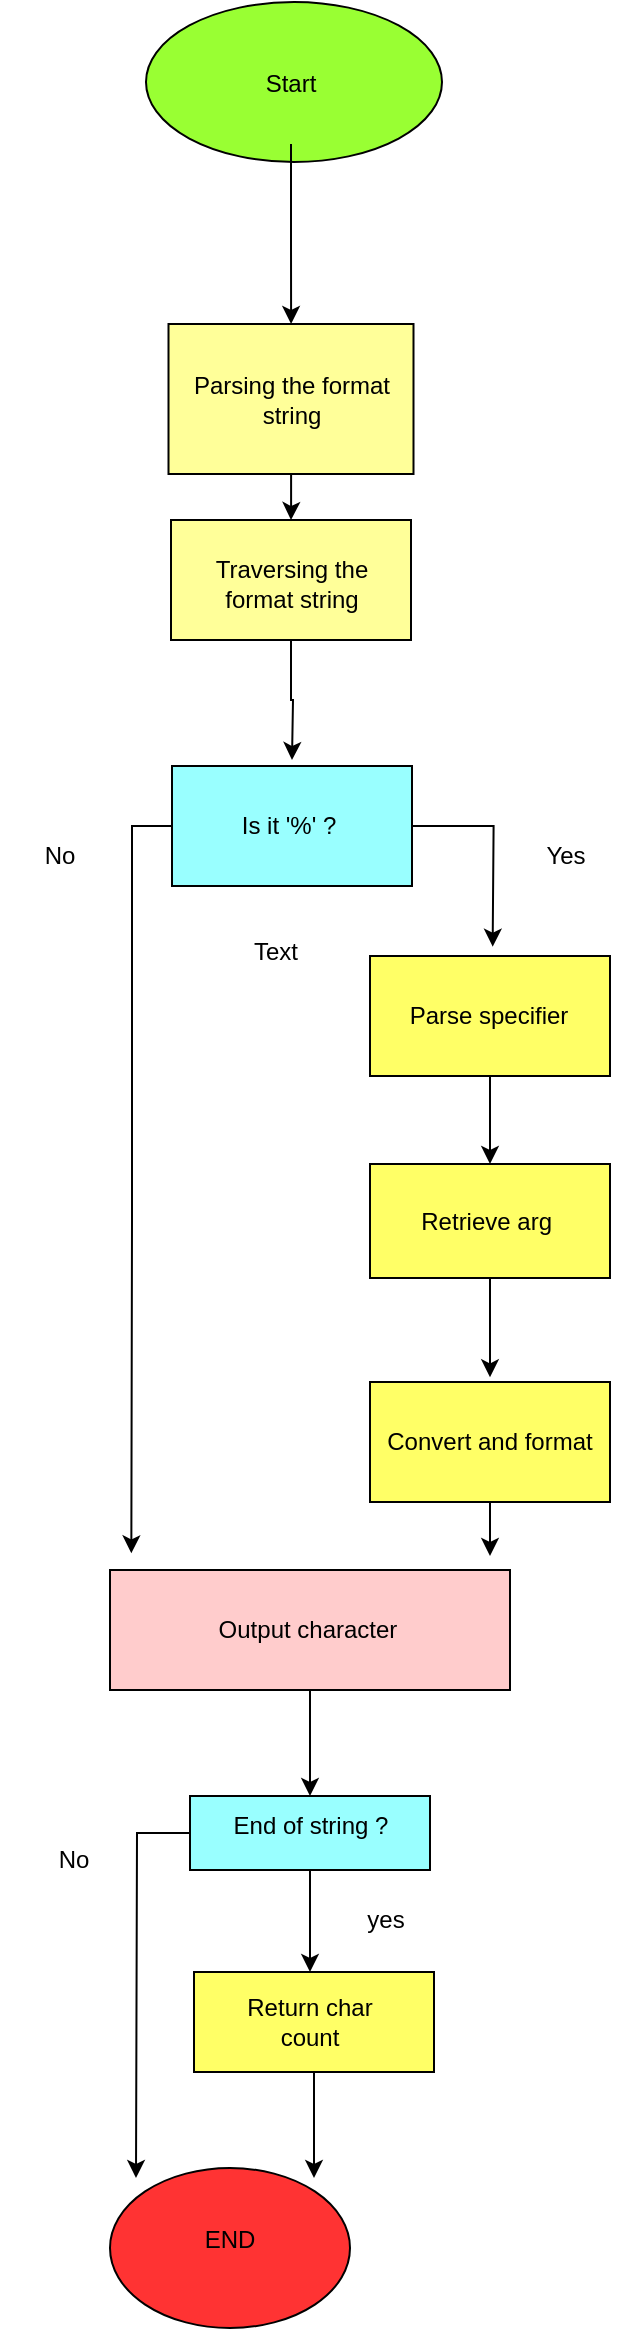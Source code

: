 <mxfile version="24.7.1" type="github">
  <diagram name="Page-1" id="4Pck6lCOwFORLC3Ud4sL">
    <mxGraphModel dx="605" dy="1524" grid="0" gridSize="10" guides="1" tooltips="1" connect="1" arrows="1" fold="1" page="0" pageScale="1" pageWidth="827" pageHeight="1169" math="0" shadow="0">
      <root>
        <mxCell id="0" />
        <mxCell id="1" parent="0" />
        <mxCell id="3-gNl-8anpYLbxtLhOA5-7" value="" style="ellipse;whiteSpace=wrap;html=1;fillColor=#99FF33;" parent="1" vertex="1">
          <mxGeometry x="135" y="-659" width="148" height="80" as="geometry" />
        </mxCell>
        <mxCell id="3-gNl-8anpYLbxtLhOA5-9" style="edgeStyle=orthogonalEdgeStyle;rounded=0;orthogonalLoop=1;jettySize=auto;html=1;" parent="1" source="3-gNl-8anpYLbxtLhOA5-8" target="3-gNl-8anpYLbxtLhOA5-10" edge="1">
          <mxGeometry relative="1" as="geometry">
            <mxPoint x="207.5" y="-468" as="targetPoint" />
          </mxGeometry>
        </mxCell>
        <mxCell id="3-gNl-8anpYLbxtLhOA5-8" value="Start" style="text;strokeColor=none;align=center;fillColor=none;html=1;verticalAlign=middle;whiteSpace=wrap;rounded=0;" parent="1" vertex="1">
          <mxGeometry x="161" y="-648" width="93" height="60" as="geometry" />
        </mxCell>
        <mxCell id="3-gNl-8anpYLbxtLhOA5-12" style="edgeStyle=orthogonalEdgeStyle;rounded=0;orthogonalLoop=1;jettySize=auto;html=1;" parent="1" source="3-gNl-8anpYLbxtLhOA5-10" target="3-gNl-8anpYLbxtLhOA5-13" edge="1">
          <mxGeometry relative="1" as="geometry">
            <mxPoint x="207.5" y="-370" as="targetPoint" />
          </mxGeometry>
        </mxCell>
        <mxCell id="3-gNl-8anpYLbxtLhOA5-10" value="" style="rounded=0;whiteSpace=wrap;html=1;fillColor=#FFFF99;" parent="1" vertex="1">
          <mxGeometry x="146.25" y="-498" width="122.5" height="75" as="geometry" />
        </mxCell>
        <mxCell id="3-gNl-8anpYLbxtLhOA5-11" value="Parsing the format string" style="text;strokeColor=none;align=center;fillColor=none;html=1;verticalAlign=middle;whiteSpace=wrap;rounded=0;" parent="1" vertex="1">
          <mxGeometry x="152.5" y="-475.5" width="110" height="30" as="geometry" />
        </mxCell>
        <mxCell id="3-gNl-8anpYLbxtLhOA5-16" style="edgeStyle=orthogonalEdgeStyle;rounded=0;orthogonalLoop=1;jettySize=auto;html=1;exitX=0.5;exitY=1;exitDx=0;exitDy=0;" parent="1" source="3-gNl-8anpYLbxtLhOA5-13" edge="1">
          <mxGeometry relative="1" as="geometry">
            <mxPoint x="208" y="-280" as="targetPoint" />
          </mxGeometry>
        </mxCell>
        <mxCell id="3-gNl-8anpYLbxtLhOA5-13" value="" style="rounded=0;whiteSpace=wrap;html=1;fillColor=#FFFF99;" parent="1" vertex="1">
          <mxGeometry x="147.5" y="-400" width="120" height="60" as="geometry" />
        </mxCell>
        <mxCell id="3-gNl-8anpYLbxtLhOA5-14" value="Traversing the format string" style="text;strokeColor=none;align=center;fillColor=none;html=1;verticalAlign=middle;whiteSpace=wrap;rounded=0;" parent="1" vertex="1">
          <mxGeometry x="157" y="-383" width="102" height="30" as="geometry" />
        </mxCell>
        <mxCell id="3-gNl-8anpYLbxtLhOA5-20" style="edgeStyle=orthogonalEdgeStyle;rounded=0;orthogonalLoop=1;jettySize=auto;html=1;exitX=1;exitY=0.5;exitDx=0;exitDy=0;" parent="1" source="3-gNl-8anpYLbxtLhOA5-17" edge="1">
          <mxGeometry relative="1" as="geometry">
            <mxPoint x="308.333" y="-186.667" as="targetPoint" />
          </mxGeometry>
        </mxCell>
        <mxCell id="3-gNl-8anpYLbxtLhOA5-40" style="edgeStyle=orthogonalEdgeStyle;rounded=0;orthogonalLoop=1;jettySize=auto;html=1;" parent="1" source="3-gNl-8anpYLbxtLhOA5-17" edge="1">
          <mxGeometry relative="1" as="geometry">
            <mxPoint x="127.667" y="116.667" as="targetPoint" />
          </mxGeometry>
        </mxCell>
        <mxCell id="3-gNl-8anpYLbxtLhOA5-17" value="" style="rounded=0;whiteSpace=wrap;html=1;fillColor=#99FFFF;" parent="1" vertex="1">
          <mxGeometry x="148" y="-277" width="120" height="60" as="geometry" />
        </mxCell>
        <mxCell id="3-gNl-8anpYLbxtLhOA5-19" value="Is it &#39;%&#39; ?" style="text;strokeColor=none;align=center;fillColor=none;html=1;verticalAlign=middle;whiteSpace=wrap;rounded=0;" parent="1" vertex="1">
          <mxGeometry x="157" y="-262" width="99" height="30" as="geometry" />
        </mxCell>
        <mxCell id="3-gNl-8anpYLbxtLhOA5-22" value="Yes" style="text;strokeColor=none;align=center;fillColor=none;html=1;verticalAlign=middle;whiteSpace=wrap;rounded=0;" parent="1" vertex="1">
          <mxGeometry x="315" y="-247" width="60" height="30" as="geometry" />
        </mxCell>
        <mxCell id="3-gNl-8anpYLbxtLhOA5-23" value="No" style="text;strokeColor=none;align=center;fillColor=none;html=1;verticalAlign=middle;whiteSpace=wrap;rounded=0;" parent="1" vertex="1">
          <mxGeometry x="62" y="-247" width="60" height="30" as="geometry" />
        </mxCell>
        <mxCell id="3-gNl-8anpYLbxtLhOA5-25" style="edgeStyle=orthogonalEdgeStyle;rounded=0;orthogonalLoop=1;jettySize=auto;html=1;" parent="1" source="3-gNl-8anpYLbxtLhOA5-24" target="3-gNl-8anpYLbxtLhOA5-26" edge="1">
          <mxGeometry relative="1" as="geometry">
            <mxPoint x="307" y="-80" as="targetPoint" />
          </mxGeometry>
        </mxCell>
        <mxCell id="3-gNl-8anpYLbxtLhOA5-24" value="" style="rounded=0;whiteSpace=wrap;html=1;fillColor=#FFFF66;" parent="1" vertex="1">
          <mxGeometry x="247" y="-182" width="120" height="60" as="geometry" />
        </mxCell>
        <mxCell id="3-gNl-8anpYLbxtLhOA5-37" style="edgeStyle=orthogonalEdgeStyle;rounded=0;orthogonalLoop=1;jettySize=auto;html=1;exitX=0.5;exitY=1;exitDx=0;exitDy=0;" parent="1" source="3-gNl-8anpYLbxtLhOA5-26" edge="1">
          <mxGeometry relative="1" as="geometry">
            <mxPoint x="307" y="28.667" as="targetPoint" />
          </mxGeometry>
        </mxCell>
        <mxCell id="3-gNl-8anpYLbxtLhOA5-26" value="Retrieve arg&amp;nbsp;" style="rounded=0;whiteSpace=wrap;html=1;fillColor=#FFFF66;" parent="1" vertex="1">
          <mxGeometry x="247" y="-78" width="120" height="57" as="geometry" />
        </mxCell>
        <mxCell id="3-gNl-8anpYLbxtLhOA5-38" style="edgeStyle=orthogonalEdgeStyle;rounded=0;orthogonalLoop=1;jettySize=auto;html=1;" parent="1" source="3-gNl-8anpYLbxtLhOA5-28" edge="1">
          <mxGeometry relative="1" as="geometry">
            <mxPoint x="307" y="118" as="targetPoint" />
          </mxGeometry>
        </mxCell>
        <mxCell id="3-gNl-8anpYLbxtLhOA5-28" value="Convert and format" style="rounded=0;whiteSpace=wrap;html=1;fillColor=#FFFF66;" parent="1" vertex="1">
          <mxGeometry x="247" y="31" width="120" height="60" as="geometry" />
        </mxCell>
        <mxCell id="3-gNl-8anpYLbxtLhOA5-31" value="Parse specifier" style="text;strokeColor=none;align=center;fillColor=none;html=1;verticalAlign=middle;whiteSpace=wrap;rounded=0;" parent="1" vertex="1">
          <mxGeometry x="247" y="-167" width="119" height="30" as="geometry" />
        </mxCell>
        <mxCell id="3-gNl-8anpYLbxtLhOA5-34" value="Text" style="text;strokeColor=none;align=center;fillColor=none;html=1;verticalAlign=middle;whiteSpace=wrap;rounded=0;" parent="1" vertex="1">
          <mxGeometry x="170" y="-199" width="60" height="30" as="geometry" />
        </mxCell>
        <mxCell id="3-gNl-8anpYLbxtLhOA5-43" style="edgeStyle=orthogonalEdgeStyle;rounded=0;orthogonalLoop=1;jettySize=auto;html=1;exitX=0.5;exitY=1;exitDx=0;exitDy=0;" parent="1" source="3-gNl-8anpYLbxtLhOA5-41" target="3-gNl-8anpYLbxtLhOA5-44" edge="1">
          <mxGeometry relative="1" as="geometry">
            <mxPoint x="217" y="229.333" as="targetPoint" />
          </mxGeometry>
        </mxCell>
        <mxCell id="3-gNl-8anpYLbxtLhOA5-41" value="" style="rounded=0;whiteSpace=wrap;html=1;fillColor=#FFCCCC;" parent="1" vertex="1">
          <mxGeometry x="117" y="125" width="200" height="60" as="geometry" />
        </mxCell>
        <mxCell id="3-gNl-8anpYLbxtLhOA5-42" value="Output character" style="text;strokeColor=none;align=center;fillColor=none;html=1;verticalAlign=middle;whiteSpace=wrap;rounded=0;" parent="1" vertex="1">
          <mxGeometry x="140" y="140" width="152" height="30" as="geometry" />
        </mxCell>
        <mxCell id="3-gNl-8anpYLbxtLhOA5-47" style="edgeStyle=orthogonalEdgeStyle;rounded=0;orthogonalLoop=1;jettySize=auto;html=1;exitX=0;exitY=0.5;exitDx=0;exitDy=0;" parent="1" source="3-gNl-8anpYLbxtLhOA5-44" edge="1">
          <mxGeometry relative="1" as="geometry">
            <mxPoint x="130" y="429" as="targetPoint" />
          </mxGeometry>
        </mxCell>
        <mxCell id="3-gNl-8anpYLbxtLhOA5-48" style="edgeStyle=orthogonalEdgeStyle;rounded=0;orthogonalLoop=1;jettySize=auto;html=1;exitX=0.5;exitY=1;exitDx=0;exitDy=0;" parent="1" source="3-gNl-8anpYLbxtLhOA5-44" edge="1">
          <mxGeometry relative="1" as="geometry">
            <mxPoint x="217" y="326" as="targetPoint" />
          </mxGeometry>
        </mxCell>
        <mxCell id="3-gNl-8anpYLbxtLhOA5-44" value="" style="rounded=0;whiteSpace=wrap;html=1;fillColor=#99FFFF;" parent="1" vertex="1">
          <mxGeometry x="157" y="238" width="120" height="37" as="geometry" />
        </mxCell>
        <mxCell id="3-gNl-8anpYLbxtLhOA5-45" value="End of string ?" style="text;strokeColor=none;align=center;fillColor=none;html=1;verticalAlign=middle;whiteSpace=wrap;rounded=0;" parent="1" vertex="1">
          <mxGeometry x="172.5" y="238" width="89" height="30" as="geometry" />
        </mxCell>
        <mxCell id="3-gNl-8anpYLbxtLhOA5-57" style="edgeStyle=orthogonalEdgeStyle;rounded=0;orthogonalLoop=1;jettySize=auto;html=1;exitX=0.5;exitY=1;exitDx=0;exitDy=0;" parent="1" source="3-gNl-8anpYLbxtLhOA5-49" edge="1">
          <mxGeometry relative="1" as="geometry">
            <mxPoint x="219" y="429" as="targetPoint" />
          </mxGeometry>
        </mxCell>
        <mxCell id="3-gNl-8anpYLbxtLhOA5-49" value="" style="rounded=0;whiteSpace=wrap;html=1;fillColor=#FFFF66;" parent="1" vertex="1">
          <mxGeometry x="159" y="326" width="120" height="50" as="geometry" />
        </mxCell>
        <mxCell id="3-gNl-8anpYLbxtLhOA5-50" value="Return char count" style="text;strokeColor=none;align=center;fillColor=none;html=1;verticalAlign=middle;whiteSpace=wrap;rounded=0;" parent="1" vertex="1">
          <mxGeometry x="170" y="337" width="94" height="27.5" as="geometry" />
        </mxCell>
        <mxCell id="3-gNl-8anpYLbxtLhOA5-54" style="edgeStyle=orthogonalEdgeStyle;rounded=0;orthogonalLoop=1;jettySize=auto;html=1;exitX=0.5;exitY=1;exitDx=0;exitDy=0;" parent="1" source="3-gNl-8anpYLbxtLhOA5-49" target="3-gNl-8anpYLbxtLhOA5-49" edge="1">
          <mxGeometry relative="1" as="geometry" />
        </mxCell>
        <mxCell id="3-gNl-8anpYLbxtLhOA5-55" value="yes" style="text;strokeColor=none;align=center;fillColor=none;html=1;verticalAlign=middle;whiteSpace=wrap;rounded=0;" parent="1" vertex="1">
          <mxGeometry x="225" y="285" width="60" height="30" as="geometry" />
        </mxCell>
        <mxCell id="3-gNl-8anpYLbxtLhOA5-56" value="No" style="text;strokeColor=none;align=center;fillColor=none;html=1;verticalAlign=middle;whiteSpace=wrap;rounded=0;" parent="1" vertex="1">
          <mxGeometry x="69" y="255" width="60" height="30" as="geometry" />
        </mxCell>
        <mxCell id="3-gNl-8anpYLbxtLhOA5-60" value="" style="ellipse;whiteSpace=wrap;html=1;fillColor=#FF3333;" parent="1" vertex="1">
          <mxGeometry x="117" y="424" width="120" height="80" as="geometry" />
        </mxCell>
        <mxCell id="3-gNl-8anpYLbxtLhOA5-61" value="END" style="text;strokeColor=none;align=center;fillColor=none;html=1;verticalAlign=middle;whiteSpace=wrap;rounded=0;" parent="1" vertex="1">
          <mxGeometry x="147" y="445" width="60" height="30" as="geometry" />
        </mxCell>
      </root>
    </mxGraphModel>
  </diagram>
</mxfile>
